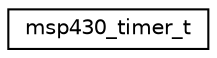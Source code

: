 digraph "Graphical Class Hierarchy"
{
 // LATEX_PDF_SIZE
  edge [fontname="Helvetica",fontsize="10",labelfontname="Helvetica",labelfontsize="10"];
  node [fontname="Helvetica",fontsize="10",shape=record];
  rankdir="LR";
  Node0 [label="msp430_timer_t",height=0.2,width=0.4,color="black", fillcolor="white", style="filled",URL="$structmsp430__timer__t.html",tooltip="Timer peripheral registers."];
}

